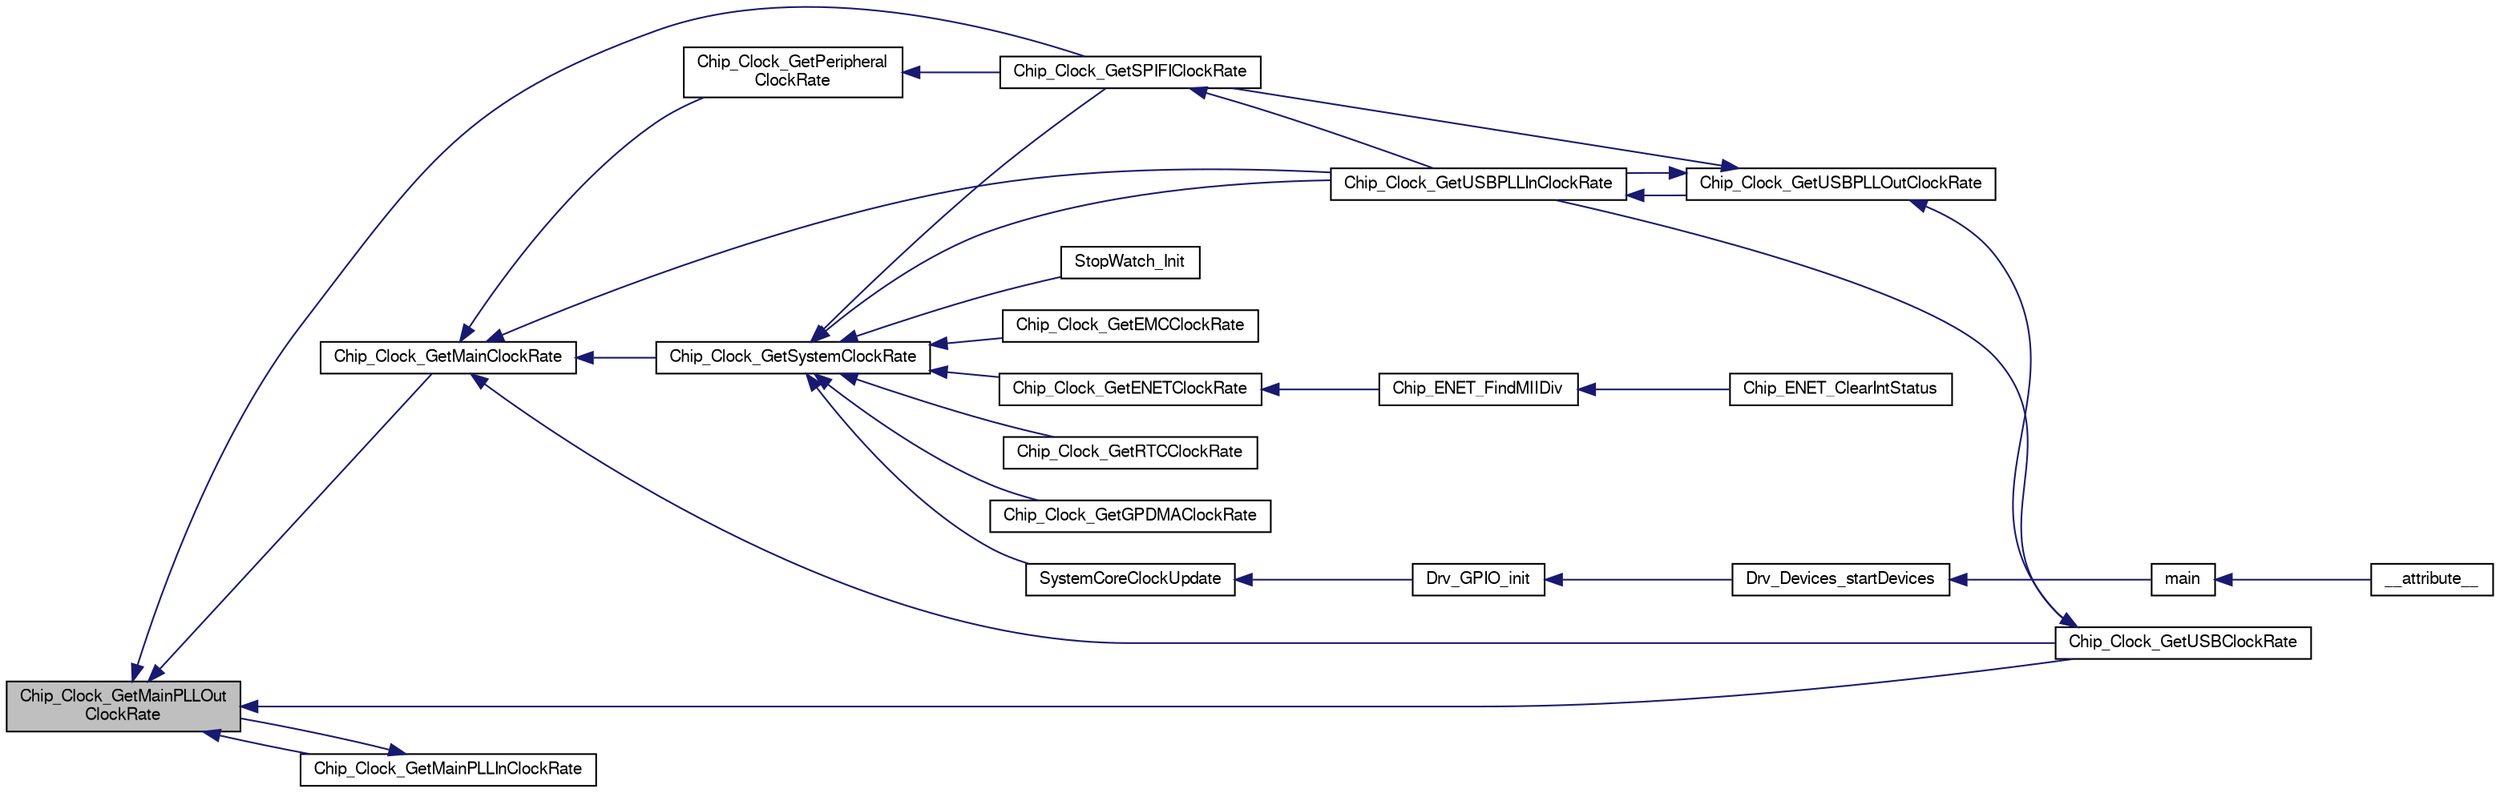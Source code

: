 digraph "Chip_Clock_GetMainPLLOutClockRate"
{
  edge [fontname="FreeSans",fontsize="10",labelfontname="FreeSans",labelfontsize="10"];
  node [fontname="FreeSans",fontsize="10",shape=record];
  rankdir="LR";
  Node1 [label="Chip_Clock_GetMainPLLOut\lClockRate",height=0.2,width=0.4,color="black", fillcolor="grey75", style="filled", fontcolor="black"];
  Node1 -> Node2 [dir="back",color="midnightblue",fontsize="10",style="solid"];
  Node2 [label="Chip_Clock_GetMainClockRate",height=0.2,width=0.4,color="black", fillcolor="white", style="filled",URL="$group__CLOCK__17XX__40XX.html#gaf5319079ca1531102c01860d05a69960",tooltip="Return main clock rate. "];
  Node2 -> Node3 [dir="back",color="midnightblue",fontsize="10",style="solid"];
  Node3 [label="Chip_Clock_GetSystemClockRate",height=0.2,width=0.4,color="black", fillcolor="white", style="filled",URL="$group__CLOCK__17XX__40XX.html#gaf3dd97239f9db511dbc71c531132cc08",tooltip="Return system clock rate. "];
  Node3 -> Node4 [dir="back",color="midnightblue",fontsize="10",style="solid"];
  Node4 [label="SystemCoreClockUpdate",height=0.2,width=0.4,color="black", fillcolor="white", style="filled",URL="$group__SUPPORT__17XX__40XX__FUNC.html#gae0c36a9591fe6e9c45ecb21a794f0f0f",tooltip="Update system core clock rate, should be called if the system has a clock rate change. "];
  Node4 -> Node5 [dir="back",color="midnightblue",fontsize="10",style="solid"];
  Node5 [label="Drv_GPIO_init",height=0.2,width=0.4,color="black", fillcolor="white", style="filled",URL="$group__GPIO__Library.html#ga9be5db131ab65deac64ba3f32adc3e0a",tooltip="Initialize GPIO port. "];
  Node5 -> Node6 [dir="back",color="midnightblue",fontsize="10",style="solid"];
  Node6 [label="Drv_Devices_startDevices",height=0.2,width=0.4,color="black", fillcolor="white", style="filled",URL="$group__Devices__Library.html#ga752ca1b164444c691ffe54ed89d848c8",tooltip="Call init and start functions of the different peripherals of the uC. "];
  Node6 -> Node7 [dir="back",color="midnightblue",fontsize="10",style="solid"];
  Node7 [label="main",height=0.2,width=0.4,color="black", fillcolor="white", style="filled",URL="$group__Application__Layer.html#ga840291bc02cba5474a4cb46a9b9566fe"];
  Node7 -> Node8 [dir="back",color="midnightblue",fontsize="10",style="solid"];
  Node8 [label="__attribute__",height=0.2,width=0.4,color="black", fillcolor="white", style="filled",URL="$cr__startup__lpc175x__6x_8c.html#adce420b900676fa0caed5a713cac82fb"];
  Node3 -> Node9 [dir="back",color="midnightblue",fontsize="10",style="solid"];
  Node9 [label="Chip_Clock_GetSPIFIClockRate",height=0.2,width=0.4,color="black", fillcolor="white", style="filled",URL="$group__CLOCK__17XX__40XX.html#ga09e6d1ff0c53ebffd5f6fd407ea01ddb",tooltip="Returns the SPIFI clock rate. "];
  Node9 -> Node10 [dir="back",color="midnightblue",fontsize="10",style="solid"];
  Node10 [label="Chip_Clock_GetUSBPLLInClockRate",height=0.2,width=0.4,color="black", fillcolor="white", style="filled",URL="$group__CLOCK__17XX__40XX.html#gaa97e3b970f577ea06e5d4f76097576c7",tooltip="Return USB PLL input clock rate. "];
  Node10 -> Node11 [dir="back",color="midnightblue",fontsize="10",style="solid"];
  Node11 [label="Chip_Clock_GetUSBPLLOutClockRate",height=0.2,width=0.4,color="black", fillcolor="white", style="filled",URL="$group__CLOCK__17XX__40XX.html#ga89cab6cddba486f9c820b06e0a28bade",tooltip="Return USB PLL output clock rate. "];
  Node11 -> Node12 [dir="back",color="midnightblue",fontsize="10",style="solid"];
  Node12 [label="Chip_Clock_GetUSBClockRate",height=0.2,width=0.4,color="black", fillcolor="white", style="filled",URL="$group__CLOCK__17XX__40XX.html#gac8679aba3cc005f859604a09ceceb4a4",tooltip="Gets the USB clock (USB_CLK) rate. "];
  Node12 -> Node10 [dir="back",color="midnightblue",fontsize="10",style="solid"];
  Node11 -> Node9 [dir="back",color="midnightblue",fontsize="10",style="solid"];
  Node11 -> Node10 [dir="back",color="midnightblue",fontsize="10",style="solid"];
  Node3 -> Node10 [dir="back",color="midnightblue",fontsize="10",style="solid"];
  Node3 -> Node13 [dir="back",color="midnightblue",fontsize="10",style="solid"];
  Node13 [label="Chip_Clock_GetEMCClockRate",height=0.2,width=0.4,color="black", fillcolor="white", style="filled",URL="$group__CLOCK__17XX__40XX.html#gae2649650e17f30a5fc753c11cfa3efb4",tooltip="Returns clock rate for EMC. "];
  Node3 -> Node14 [dir="back",color="midnightblue",fontsize="10",style="solid"];
  Node14 [label="Chip_Clock_GetRTCClockRate",height=0.2,width=0.4,color="black", fillcolor="white", style="filled",URL="$group__CLOCK__17XX__40XX.html#ga7c09db016cc48f17aca47d96b0d68814",tooltip="Returns clock rate for RTC. "];
  Node3 -> Node15 [dir="back",color="midnightblue",fontsize="10",style="solid"];
  Node15 [label="Chip_Clock_GetENETClockRate",height=0.2,width=0.4,color="black", fillcolor="white", style="filled",URL="$group__CLOCK__17XX__40XX.html#ga04af0fa6fa72517538fc3d3918fcc0d9",tooltip="Returns clock rate for Ethernet. "];
  Node15 -> Node16 [dir="back",color="midnightblue",fontsize="10",style="solid"];
  Node16 [label="Chip_ENET_FindMIIDiv",height=0.2,width=0.4,color="black", fillcolor="white", style="filled",URL="$group__ENET__17XX__40XX.html#gad107338dec5ee221957fafe5e711e42e",tooltip="Find the divider index for a desired MII clock rate. "];
  Node16 -> Node17 [dir="back",color="midnightblue",fontsize="10",style="solid"];
  Node17 [label="Chip_ENET_ClearIntStatus",height=0.2,width=0.4,color="black", fillcolor="white", style="filled",URL="$group__ENET__17XX__40XX.html#ga0a574e2cc8946c200d71152722ac30d7",tooltip="Clear the interrupt status. "];
  Node3 -> Node18 [dir="back",color="midnightblue",fontsize="10",style="solid"];
  Node18 [label="Chip_Clock_GetGPDMAClockRate",height=0.2,width=0.4,color="black", fillcolor="white", style="filled",URL="$group__CLOCK__17XX__40XX.html#ga3141accbf546f4de8cfb005e31ec53a8",tooltip="Returns clock rate for GPDMA. "];
  Node3 -> Node19 [dir="back",color="midnightblue",fontsize="10",style="solid"];
  Node19 [label="StopWatch_Init",height=0.2,width=0.4,color="black", fillcolor="white", style="filled",URL="$group__Stop__Watch.html#gaa0f8ea277b700d20b4322a15d9ddf32c",tooltip="Initialize stopwatch. "];
  Node2 -> Node12 [dir="back",color="midnightblue",fontsize="10",style="solid"];
  Node2 -> Node20 [dir="back",color="midnightblue",fontsize="10",style="solid"];
  Node20 [label="Chip_Clock_GetPeripheral\lClockRate",height=0.2,width=0.4,color="black", fillcolor="white", style="filled",URL="$clock__17xx__40xx_8c.html#a70f68084d66a58c67d67ce587fde4039"];
  Node20 -> Node9 [dir="back",color="midnightblue",fontsize="10",style="solid"];
  Node2 -> Node10 [dir="back",color="midnightblue",fontsize="10",style="solid"];
  Node1 -> Node12 [dir="back",color="midnightblue",fontsize="10",style="solid"];
  Node1 -> Node9 [dir="back",color="midnightblue",fontsize="10",style="solid"];
  Node1 -> Node21 [dir="back",color="midnightblue",fontsize="10",style="solid"];
  Node21 [label="Chip_Clock_GetMainPLLInClockRate",height=0.2,width=0.4,color="black", fillcolor="white", style="filled",URL="$group__CLOCK__17XX__40XX.html#gade97c5e68f4609663e247043b48949d9",tooltip="Return Main PLL (PLL0) input clock rate. "];
  Node21 -> Node1 [dir="back",color="midnightblue",fontsize="10",style="solid"];
}
